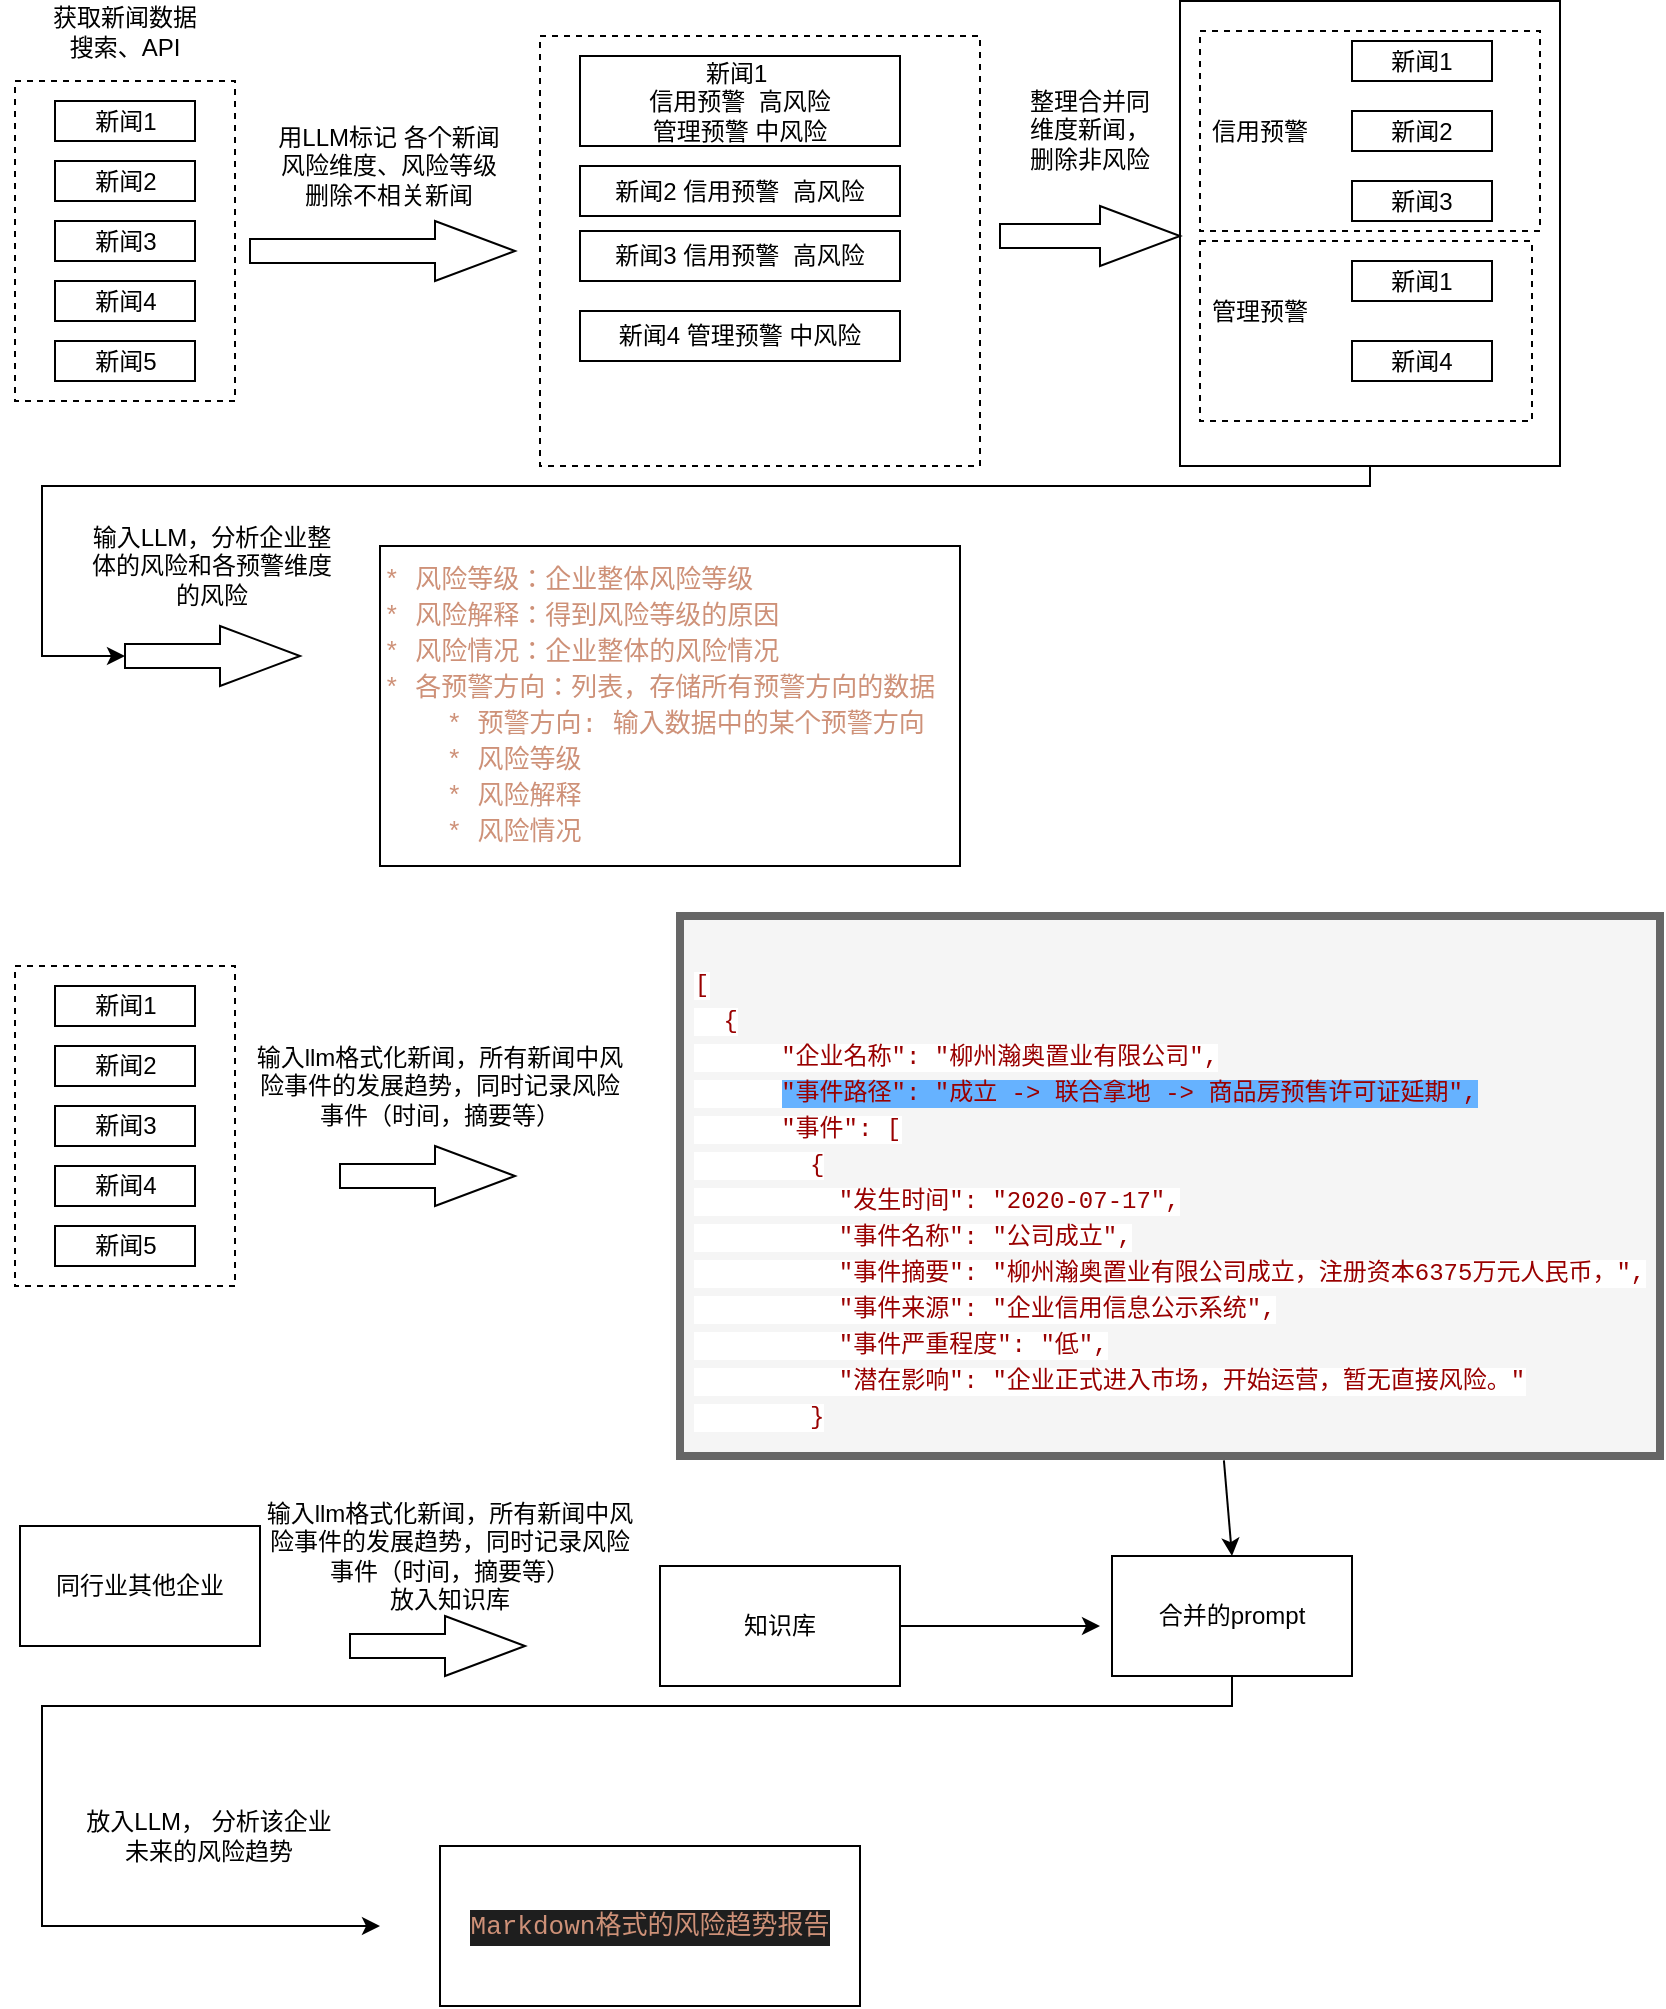 <mxfile version="26.2.15">
  <diagram name="Page-1" id="-CptS_FyW93wxNX5hnl3">
    <mxGraphModel dx="938" dy="606" grid="1" gridSize="10" guides="1" tooltips="1" connect="1" arrows="1" fold="1" page="1" pageScale="1" pageWidth="827" pageHeight="1169" math="0" shadow="0">
      <root>
        <mxCell id="0" />
        <mxCell id="1" parent="0" />
        <mxCell id="sgrRT7Y9RnZKxksEeC1y-48" style="edgeStyle=orthogonalEdgeStyle;rounded=0;orthogonalLoop=1;jettySize=auto;html=1;entryX=0;entryY=0.5;entryDx=0;entryDy=0;entryPerimeter=0;" parent="1" source="sgrRT7Y9RnZKxksEeC1y-44" target="sgrRT7Y9RnZKxksEeC1y-42" edge="1">
          <mxGeometry relative="1" as="geometry">
            <mxPoint x="40" y="360" as="targetPoint" />
            <Array as="points">
              <mxPoint x="705" y="280" />
              <mxPoint x="41" y="280" />
              <mxPoint x="41" y="365" />
            </Array>
          </mxGeometry>
        </mxCell>
        <mxCell id="sgrRT7Y9RnZKxksEeC1y-44" value="" style="rounded=0;whiteSpace=wrap;html=1;" parent="1" vertex="1">
          <mxGeometry x="610" y="37.5" width="190" height="232.5" as="geometry" />
        </mxCell>
        <mxCell id="sgrRT7Y9RnZKxksEeC1y-24" value="" style="rounded=0;whiteSpace=wrap;html=1;dashed=1;" parent="1" vertex="1">
          <mxGeometry x="620" y="157.5" width="166" height="90" as="geometry" />
        </mxCell>
        <mxCell id="sgrRT7Y9RnZKxksEeC1y-23" value="" style="rounded=0;whiteSpace=wrap;html=1;dashed=1;" parent="1" vertex="1">
          <mxGeometry x="620" y="52.5" width="170" height="100" as="geometry" />
        </mxCell>
        <mxCell id="sgrRT7Y9RnZKxksEeC1y-10" value="" style="rounded=0;whiteSpace=wrap;html=1;dashed=1;fillColor=none;" parent="1" vertex="1">
          <mxGeometry x="27.5" y="77.5" width="110" height="160" as="geometry" />
        </mxCell>
        <mxCell id="sgrRT7Y9RnZKxksEeC1y-1" value="新闻5" style="rounded=0;whiteSpace=wrap;html=1;" parent="1" vertex="1">
          <mxGeometry x="47.5" y="207.5" width="70" height="20" as="geometry" />
        </mxCell>
        <mxCell id="sgrRT7Y9RnZKxksEeC1y-2" value="新闻4" style="rounded=0;whiteSpace=wrap;html=1;" parent="1" vertex="1">
          <mxGeometry x="47.5" y="177.5" width="70" height="20" as="geometry" />
        </mxCell>
        <mxCell id="sgrRT7Y9RnZKxksEeC1y-3" value="新闻3" style="rounded=0;whiteSpace=wrap;html=1;" parent="1" vertex="1">
          <mxGeometry x="47.5" y="147.5" width="70" height="20" as="geometry" />
        </mxCell>
        <mxCell id="sgrRT7Y9RnZKxksEeC1y-4" value="新闻2" style="rounded=0;whiteSpace=wrap;html=1;" parent="1" vertex="1">
          <mxGeometry x="47.5" y="117.5" width="70" height="20" as="geometry" />
        </mxCell>
        <mxCell id="sgrRT7Y9RnZKxksEeC1y-5" value="新闻1" style="rounded=0;whiteSpace=wrap;html=1;" parent="1" vertex="1">
          <mxGeometry x="47.5" y="87.5" width="70" height="20" as="geometry" />
        </mxCell>
        <mxCell id="sgrRT7Y9RnZKxksEeC1y-9" value="获取新闻数据&lt;div&gt;搜索、API&lt;/div&gt;" style="text;html=1;align=center;verticalAlign=middle;whiteSpace=wrap;rounded=0;" parent="1" vertex="1">
          <mxGeometry x="20" y="37.5" width="125" height="30" as="geometry" />
        </mxCell>
        <mxCell id="sgrRT7Y9RnZKxksEeC1y-14" value="用LLM标记 各个新闻&lt;div&gt;风险维度、风险等级&lt;br&gt;删除不相关新闻&lt;/div&gt;" style="text;html=1;align=center;verticalAlign=middle;whiteSpace=wrap;rounded=0;" parent="1" vertex="1">
          <mxGeometry x="137.5" y="95" width="152.5" height="50" as="geometry" />
        </mxCell>
        <mxCell id="sgrRT7Y9RnZKxksEeC1y-15" value="信用预警" style="text;html=1;align=center;verticalAlign=middle;whiteSpace=wrap;rounded=0;" parent="1" vertex="1">
          <mxGeometry x="620" y="87.5" width="60" height="30" as="geometry" />
        </mxCell>
        <mxCell id="sgrRT7Y9RnZKxksEeC1y-16" value="管理预警" style="text;html=1;align=center;verticalAlign=middle;whiteSpace=wrap;rounded=0;" parent="1" vertex="1">
          <mxGeometry x="620" y="177.5" width="60" height="30" as="geometry" />
        </mxCell>
        <mxCell id="sgrRT7Y9RnZKxksEeC1y-17" value="新闻1" style="rounded=0;whiteSpace=wrap;html=1;" parent="1" vertex="1">
          <mxGeometry x="696" y="57.5" width="70" height="20" as="geometry" />
        </mxCell>
        <mxCell id="sgrRT7Y9RnZKxksEeC1y-18" value="新闻2" style="rounded=0;whiteSpace=wrap;html=1;" parent="1" vertex="1">
          <mxGeometry x="696" y="92.5" width="70" height="20" as="geometry" />
        </mxCell>
        <mxCell id="sgrRT7Y9RnZKxksEeC1y-19" value="新闻3" style="rounded=0;whiteSpace=wrap;html=1;" parent="1" vertex="1">
          <mxGeometry x="696" y="127.5" width="70" height="20" as="geometry" />
        </mxCell>
        <mxCell id="sgrRT7Y9RnZKxksEeC1y-20" value="新闻1" style="rounded=0;whiteSpace=wrap;html=1;" parent="1" vertex="1">
          <mxGeometry x="696" y="167.5" width="70" height="20" as="geometry" />
        </mxCell>
        <mxCell id="sgrRT7Y9RnZKxksEeC1y-22" value="新闻4" style="rounded=0;whiteSpace=wrap;html=1;" parent="1" vertex="1">
          <mxGeometry x="696" y="207.5" width="70" height="20" as="geometry" />
        </mxCell>
        <mxCell id="sgrRT7Y9RnZKxksEeC1y-25" value="" style="html=1;shadow=0;dashed=0;align=center;verticalAlign=middle;shape=mxgraph.arrows2.arrow;dy=0.6;dx=40;notch=0;" parent="1" vertex="1">
          <mxGeometry x="145" y="147.5" width="132.5" height="30" as="geometry" />
        </mxCell>
        <mxCell id="sgrRT7Y9RnZKxksEeC1y-27" value="" style="html=1;shadow=0;dashed=0;align=center;verticalAlign=middle;shape=mxgraph.arrows2.arrow;dy=0.6;dx=40;notch=0;" parent="1" vertex="1">
          <mxGeometry x="520" y="140" width="90" height="30" as="geometry" />
        </mxCell>
        <mxCell id="sgrRT7Y9RnZKxksEeC1y-29" value="整理合并同维度新闻，删除非风险&lt;div&gt;&lt;br&gt;&lt;/div&gt;" style="text;html=1;align=center;verticalAlign=middle;whiteSpace=wrap;rounded=0;" parent="1" vertex="1">
          <mxGeometry x="530" y="97.5" width="70" height="22.5" as="geometry" />
        </mxCell>
        <mxCell id="sgrRT7Y9RnZKxksEeC1y-32" value="" style="rounded=0;whiteSpace=wrap;html=1;dashed=1;fillColor=none;" parent="1" vertex="1">
          <mxGeometry x="290" y="55" width="220" height="215" as="geometry" />
        </mxCell>
        <mxCell id="sgrRT7Y9RnZKxksEeC1y-34" value="新闻4 管理预警 中风险" style="rounded=0;whiteSpace=wrap;html=1;" parent="1" vertex="1">
          <mxGeometry x="310" y="192.5" width="160" height="25" as="geometry" />
        </mxCell>
        <mxCell id="sgrRT7Y9RnZKxksEeC1y-35" value="新闻3 信用预警&amp;nbsp; 高风险" style="rounded=0;whiteSpace=wrap;html=1;" parent="1" vertex="1">
          <mxGeometry x="310" y="152.5" width="160" height="25" as="geometry" />
        </mxCell>
        <mxCell id="sgrRT7Y9RnZKxksEeC1y-36" value="新闻2 信用预警&amp;nbsp; 高风险" style="rounded=0;whiteSpace=wrap;html=1;" parent="1" vertex="1">
          <mxGeometry x="310" y="120" width="160" height="25" as="geometry" />
        </mxCell>
        <mxCell id="sgrRT7Y9RnZKxksEeC1y-37" value="新闻1&amp;nbsp;&lt;div&gt;信用预警&amp;nbsp; 高风险&lt;div&gt;管理预警 中风险&lt;/div&gt;&lt;/div&gt;" style="rounded=0;whiteSpace=wrap;html=1;" parent="1" vertex="1">
          <mxGeometry x="310" y="65" width="160" height="45" as="geometry" />
        </mxCell>
        <mxCell id="sgrRT7Y9RnZKxksEeC1y-40" value="输入LLM，分析企业整体的风险和各预警维度的风险" style="text;html=1;align=center;verticalAlign=middle;whiteSpace=wrap;rounded=0;" parent="1" vertex="1">
          <mxGeometry x="61.25" y="290" width="130" height="60" as="geometry" />
        </mxCell>
        <mxCell id="sgrRT7Y9RnZKxksEeC1y-42" value="" style="html=1;shadow=0;dashed=0;align=center;verticalAlign=middle;shape=mxgraph.arrows2.arrow;dy=0.6;dx=40;notch=0;" parent="1" vertex="1">
          <mxGeometry x="82.5" y="350" width="87.5" height="30" as="geometry" />
        </mxCell>
        <mxCell id="sgrRT7Y9RnZKxksEeC1y-50" value="&lt;div style=&quot;color: rgb(212, 212, 212); font-family: Consolas, &amp;quot;Courier New&amp;quot;, monospace; font-size: 13px; line-height: 18px; white-space: pre;&quot;&gt;&lt;div style=&quot;&quot;&gt;&lt;span style=&quot;color: rgb(206, 145, 120);&quot;&gt;* 风险等级：企业整体风险等级&lt;/span&gt;&lt;/div&gt;&lt;div style=&quot;&quot;&gt;&lt;span style=&quot;color: rgb(206, 145, 120);&quot;&gt;* 风险解释：得到风险等级的原因&lt;/span&gt;&lt;/div&gt;&lt;div style=&quot;&quot;&gt;&lt;span style=&quot;color: rgb(206, 145, 120);&quot;&gt;* 风险情况：企业整体的风险情况&lt;/span&gt;&lt;/div&gt;&lt;div style=&quot;&quot;&gt;&lt;span style=&quot;color: rgb(206, 145, 120);&quot;&gt;* 各预警方向：列表，存储所有预警方向的数据&lt;/span&gt;&lt;/div&gt;&lt;div style=&quot;&quot;&gt;&lt;span style=&quot;color: rgb(206, 145, 120);&quot;&gt;&amp;nbsp; &amp;nbsp; * 预警方向: 输入数据中的某个预警方向&lt;/span&gt;&lt;/div&gt;&lt;div style=&quot;&quot;&gt;&lt;span style=&quot;color: rgb(206, 145, 120);&quot;&gt;&amp;nbsp; &amp;nbsp; * 风险等级&lt;/span&gt;&lt;/div&gt;&lt;div style=&quot;&quot;&gt;&lt;span style=&quot;color: rgb(206, 145, 120);&quot;&gt;&amp;nbsp; &amp;nbsp; * 风险解释&lt;/span&gt;&lt;/div&gt;&lt;div&gt;&lt;span style=&quot;color: rgb(206, 145, 120);&quot;&gt;&amp;nbsp; &amp;nbsp; * 风险情况&lt;/span&gt;&lt;/div&gt;&lt;/div&gt;" style="rounded=0;whiteSpace=wrap;html=1;align=left;" parent="1" vertex="1">
          <mxGeometry x="210" y="310" width="290" height="160" as="geometry" />
        </mxCell>
        <mxCell id="sgrRT7Y9RnZKxksEeC1y-52" value="知识库" style="rounded=0;whiteSpace=wrap;html=1;" parent="1" vertex="1">
          <mxGeometry x="350" y="820" width="120" height="60" as="geometry" />
        </mxCell>
        <mxCell id="sgrRT7Y9RnZKxksEeC1y-54" value="" style="rounded=0;whiteSpace=wrap;html=1;dashed=1;fillColor=none;" parent="1" vertex="1">
          <mxGeometry x="27.5" y="520" width="110" height="160" as="geometry" />
        </mxCell>
        <mxCell id="sgrRT7Y9RnZKxksEeC1y-55" value="新闻5" style="rounded=0;whiteSpace=wrap;html=1;" parent="1" vertex="1">
          <mxGeometry x="47.5" y="650" width="70" height="20" as="geometry" />
        </mxCell>
        <mxCell id="sgrRT7Y9RnZKxksEeC1y-56" value="新闻4" style="rounded=0;whiteSpace=wrap;html=1;" parent="1" vertex="1">
          <mxGeometry x="47.5" y="620" width="70" height="20" as="geometry" />
        </mxCell>
        <mxCell id="sgrRT7Y9RnZKxksEeC1y-57" value="新闻3" style="rounded=0;whiteSpace=wrap;html=1;" parent="1" vertex="1">
          <mxGeometry x="47.5" y="590" width="70" height="20" as="geometry" />
        </mxCell>
        <mxCell id="sgrRT7Y9RnZKxksEeC1y-58" value="新闻2" style="rounded=0;whiteSpace=wrap;html=1;" parent="1" vertex="1">
          <mxGeometry x="47.5" y="560" width="70" height="20" as="geometry" />
        </mxCell>
        <mxCell id="sgrRT7Y9RnZKxksEeC1y-59" value="新闻1" style="rounded=0;whiteSpace=wrap;html=1;" parent="1" vertex="1">
          <mxGeometry x="47.5" y="530" width="70" height="20" as="geometry" />
        </mxCell>
        <mxCell id="sgrRT7Y9RnZKxksEeC1y-60" value="输入llm格式化新闻，所有新闻中风险事件的发展趋势，同时记录风险事件（时间，摘要等）" style="text;html=1;align=center;verticalAlign=middle;whiteSpace=wrap;rounded=0;" parent="1" vertex="1">
          <mxGeometry x="145" y="550" width="190" height="60" as="geometry" />
        </mxCell>
        <mxCell id="sgrRT7Y9RnZKxksEeC1y-61" value="" style="html=1;shadow=0;dashed=0;align=center;verticalAlign=middle;shape=mxgraph.arrows2.arrow;dy=0.6;dx=40;notch=0;" parent="1" vertex="1">
          <mxGeometry x="190" y="610" width="87.5" height="30" as="geometry" />
        </mxCell>
        <mxCell id="sgrRT7Y9RnZKxksEeC1y-62" value="&lt;div style=&quot;text-align: left;&quot;&gt;&lt;font style=&quot;color: rgb(153, 0, 0); background-color: light-dark(#ffffff, var(--ge-dark-color, #121212));&quot;&gt;&lt;br&gt;&lt;/font&gt;&lt;/div&gt;&lt;div style=&quot;font-family: Consolas, &amp;quot;Courier New&amp;quot;, monospace; font-weight: normal; line-height: 18px; white-space: pre;&quot;&gt;&lt;div style=&quot;text-align: left;&quot;&gt;&lt;font style=&quot;color: rgb(153, 0, 0); background-color: light-dark(#ffffff, var(--ge-dark-color, #121212));&quot;&gt;[&lt;/font&gt;&lt;/div&gt;&lt;div style=&quot;text-align: left;&quot;&gt;&lt;font style=&quot;color: rgb(153, 0, 0); background-color: light-dark(#ffffff, var(--ge-dark-color, #121212));&quot;&gt;&amp;nbsp; {&lt;/font&gt;&lt;/div&gt;&lt;div style=&quot;text-align: left;&quot;&gt;&lt;font style=&quot;color: rgb(153, 0, 0); background-color: light-dark(#ffffff, var(--ge-dark-color, #121212));&quot;&gt;&lt;span&gt;&amp;nbsp; &amp;nbsp; &amp;nbsp; &lt;/span&gt;&lt;span&gt;&quot;企业名称&quot;&lt;/span&gt;&lt;span&gt;: &lt;/span&gt;&lt;span&gt;&quot;柳州瀚奥置业有限公司&quot;&lt;/span&gt;&lt;span&gt;,&lt;/span&gt;&lt;/font&gt;&lt;/div&gt;&lt;div style=&quot;text-align: left;&quot;&gt;&lt;font style=&quot;color: rgb(153, 0, 0);&quot;&gt;&lt;span style=&quot;background-color: light-dark(#ffffff, var(--ge-dark-color, #121212));&quot;&gt;&amp;nbsp; &amp;nbsp; &amp;nbsp; &lt;/span&gt;&lt;span style=&quot;background-color: rgb(102, 178, 255);&quot;&gt;&quot;事件路径&quot;: &quot;成立 -&amp;gt; 联合拿地 -&amp;gt; 商品房预售许可证延期&quot;,&lt;/span&gt;&lt;/font&gt;&lt;/div&gt;&lt;div style=&quot;text-align: left;&quot;&gt;&lt;font style=&quot;color: rgb(153, 0, 0); background-color: light-dark(#ffffff, var(--ge-dark-color, #121212));&quot;&gt;&lt;span&gt;&amp;nbsp; &amp;nbsp; &amp;nbsp; &lt;/span&gt;&lt;span&gt;&quot;事件&quot;&lt;/span&gt;&lt;span&gt;: [&lt;/span&gt;&lt;/font&gt;&lt;/div&gt;&lt;div style=&quot;text-align: left;&quot;&gt;&lt;font style=&quot;color: rgb(153, 0, 0); background-color: light-dark(#ffffff, var(--ge-dark-color, #121212));&quot;&gt;&amp;nbsp; &amp;nbsp; &amp;nbsp; &amp;nbsp; {&lt;/font&gt;&lt;/div&gt;&lt;div style=&quot;text-align: left;&quot;&gt;&lt;font style=&quot;color: rgb(153, 0, 0); background-color: light-dark(#ffffff, var(--ge-dark-color, #121212));&quot;&gt;&lt;span&gt;&amp;nbsp; &amp;nbsp; &amp;nbsp; &amp;nbsp; &amp;nbsp; &lt;/span&gt;&lt;span&gt;&quot;发生时间&quot;&lt;/span&gt;&lt;span&gt;: &lt;/span&gt;&lt;span&gt;&quot;2020-07-17&quot;&lt;/span&gt;&lt;span&gt;,&lt;/span&gt;&lt;/font&gt;&lt;/div&gt;&lt;div style=&quot;text-align: left;&quot;&gt;&lt;font style=&quot;color: rgb(153, 0, 0); background-color: light-dark(#ffffff, var(--ge-dark-color, #121212));&quot;&gt;&lt;span&gt;&amp;nbsp; &amp;nbsp; &amp;nbsp; &amp;nbsp; &amp;nbsp; &lt;/span&gt;&lt;span&gt;&quot;事件名称&quot;&lt;/span&gt;&lt;span&gt;: &lt;/span&gt;&lt;span&gt;&quot;公司成立&quot;&lt;/span&gt;&lt;span&gt;,&lt;/span&gt;&lt;/font&gt;&lt;/div&gt;&lt;div style=&quot;text-align: left;&quot;&gt;&lt;font style=&quot;color: rgb(153, 0, 0); background-color: light-dark(#ffffff, var(--ge-dark-color, #121212));&quot;&gt;&lt;span&gt;&amp;nbsp; &amp;nbsp; &amp;nbsp; &amp;nbsp; &amp;nbsp; &lt;/span&gt;&lt;span&gt;&quot;事件摘要&quot;&lt;/span&gt;&lt;span&gt;: &lt;/span&gt;&lt;span&gt;&quot;柳州瀚奥置业有限公司成立，注册资本6375万元人民币，&quot;&lt;/span&gt;&lt;span&gt;,&lt;/span&gt;&lt;/font&gt;&lt;/div&gt;&lt;div style=&quot;text-align: left;&quot;&gt;&lt;font style=&quot;color: rgb(153, 0, 0); background-color: light-dark(#ffffff, var(--ge-dark-color, #121212));&quot;&gt;&lt;span&gt;&amp;nbsp; &amp;nbsp; &amp;nbsp; &amp;nbsp; &amp;nbsp; &lt;/span&gt;&lt;span&gt;&quot;事件来源&quot;&lt;/span&gt;&lt;span&gt;: &lt;/span&gt;&lt;span&gt;&quot;企业信用信息公示系统&quot;&lt;/span&gt;&lt;span&gt;,&lt;/span&gt;&lt;/font&gt;&lt;/div&gt;&lt;div style=&quot;text-align: left;&quot;&gt;&lt;font style=&quot;color: rgb(153, 0, 0); background-color: light-dark(#ffffff, var(--ge-dark-color, #121212));&quot;&gt;&lt;span&gt;&amp;nbsp; &amp;nbsp; &amp;nbsp; &amp;nbsp; &amp;nbsp; &lt;/span&gt;&lt;span&gt;&quot;事件严重程度&quot;&lt;/span&gt;&lt;span&gt;: &lt;/span&gt;&lt;span&gt;&quot;低&quot;&lt;/span&gt;&lt;span&gt;,&lt;/span&gt;&lt;/font&gt;&lt;/div&gt;&lt;div style=&quot;text-align: left;&quot;&gt;&lt;font style=&quot;color: rgb(153, 0, 0); background-color: light-dark(#ffffff, var(--ge-dark-color, #121212));&quot;&gt;&lt;span&gt;&amp;nbsp; &amp;nbsp; &amp;nbsp; &amp;nbsp; &amp;nbsp; &lt;/span&gt;&lt;span&gt;&quot;潜在影响&quot;&lt;/span&gt;&lt;span&gt;: &lt;/span&gt;&lt;span&gt;&quot;企业正式进入市场，开始运营，暂无直接风险。&quot;&lt;/span&gt;&lt;/font&gt;&lt;/div&gt;&lt;div style=&quot;text-align: left;&quot;&gt;&lt;font style=&quot;color: rgb(153, 0, 0); background-color: light-dark(#ffffff, var(--ge-dark-color, #121212));&quot;&gt;&amp;nbsp; &amp;nbsp; &amp;nbsp; &amp;nbsp; }&lt;/font&gt;&lt;/div&gt;&lt;/div&gt;" style="text;html=1;align=center;verticalAlign=middle;whiteSpace=wrap;rounded=0;strokeWidth=4;fillColor=#f5f5f5;fontColor=#333333;strokeColor=#666666;" parent="1" vertex="1">
          <mxGeometry x="360" y="495" width="490" height="270" as="geometry" />
        </mxCell>
        <mxCell id="sgrRT7Y9RnZKxksEeC1y-63" value="同行业其他企业" style="rounded=0;whiteSpace=wrap;html=1;" parent="1" vertex="1">
          <mxGeometry x="30" y="800" width="120" height="60" as="geometry" />
        </mxCell>
        <mxCell id="sgrRT7Y9RnZKxksEeC1y-66" value="输入llm格式化新闻，所有新闻中风险事件的发展趋势，同时记录风险事件（时间，摘要等）&lt;div&gt;放入知识库&lt;/div&gt;" style="text;html=1;align=center;verticalAlign=middle;whiteSpace=wrap;rounded=0;" parent="1" vertex="1">
          <mxGeometry x="150" y="785" width="190" height="60" as="geometry" />
        </mxCell>
        <mxCell id="sgrRT7Y9RnZKxksEeC1y-67" value="" style="html=1;shadow=0;dashed=0;align=center;verticalAlign=middle;shape=mxgraph.arrows2.arrow;dy=0.6;dx=40;notch=0;" parent="1" vertex="1">
          <mxGeometry x="195" y="845" width="87.5" height="30" as="geometry" />
        </mxCell>
        <mxCell id="sgrRT7Y9RnZKxksEeC1y-71" style="edgeStyle=orthogonalEdgeStyle;rounded=0;orthogonalLoop=1;jettySize=auto;html=1;" parent="1" source="sgrRT7Y9RnZKxksEeC1y-68" edge="1">
          <mxGeometry relative="1" as="geometry">
            <mxPoint x="210" y="1000" as="targetPoint" />
            <Array as="points">
              <mxPoint x="636" y="890" />
              <mxPoint x="41" y="890" />
            </Array>
          </mxGeometry>
        </mxCell>
        <mxCell id="sgrRT7Y9RnZKxksEeC1y-68" value="合并的prompt" style="rounded=0;whiteSpace=wrap;html=1;" parent="1" vertex="1">
          <mxGeometry x="576" y="815" width="120" height="60" as="geometry" />
        </mxCell>
        <mxCell id="sgrRT7Y9RnZKxksEeC1y-69" value="" style="endArrow=classic;html=1;rounded=0;" parent="1" edge="1">
          <mxGeometry width="50" height="50" relative="1" as="geometry">
            <mxPoint x="470" y="850" as="sourcePoint" />
            <mxPoint x="570" y="850" as="targetPoint" />
          </mxGeometry>
        </mxCell>
        <mxCell id="sgrRT7Y9RnZKxksEeC1y-70" value="" style="endArrow=classic;html=1;rounded=0;entryX=0.5;entryY=0;entryDx=0;entryDy=0;exitX=0.555;exitY=1.008;exitDx=0;exitDy=0;exitPerimeter=0;" parent="1" source="sgrRT7Y9RnZKxksEeC1y-62" target="sgrRT7Y9RnZKxksEeC1y-68" edge="1">
          <mxGeometry width="50" height="50" relative="1" as="geometry">
            <mxPoint x="510" y="829.58" as="sourcePoint" />
            <mxPoint x="610" y="829.58" as="targetPoint" />
          </mxGeometry>
        </mxCell>
        <mxCell id="sgrRT7Y9RnZKxksEeC1y-72" value="放入LLM， 分析该企业未来的风险趋势" style="text;html=1;align=center;verticalAlign=middle;whiteSpace=wrap;rounded=0;" parent="1" vertex="1">
          <mxGeometry x="57.5" y="940" width="132.5" height="30" as="geometry" />
        </mxCell>
        <mxCell id="sgrRT7Y9RnZKxksEeC1y-75" value="&lt;div style=&quot;color: rgb(212, 212, 212); background-color: rgb(30, 30, 30); font-family: Consolas, &amp;quot;Courier New&amp;quot;, monospace; font-size: 13px; line-height: 18px; white-space: pre;&quot;&gt;&lt;span style=&quot;color: #ce9178;&quot;&gt;Markdown格式的风险趋势报告&lt;/span&gt;&lt;/div&gt;" style="rounded=0;whiteSpace=wrap;html=1;" parent="1" vertex="1">
          <mxGeometry x="240" y="960" width="210" height="80" as="geometry" />
        </mxCell>
      </root>
    </mxGraphModel>
  </diagram>
</mxfile>
